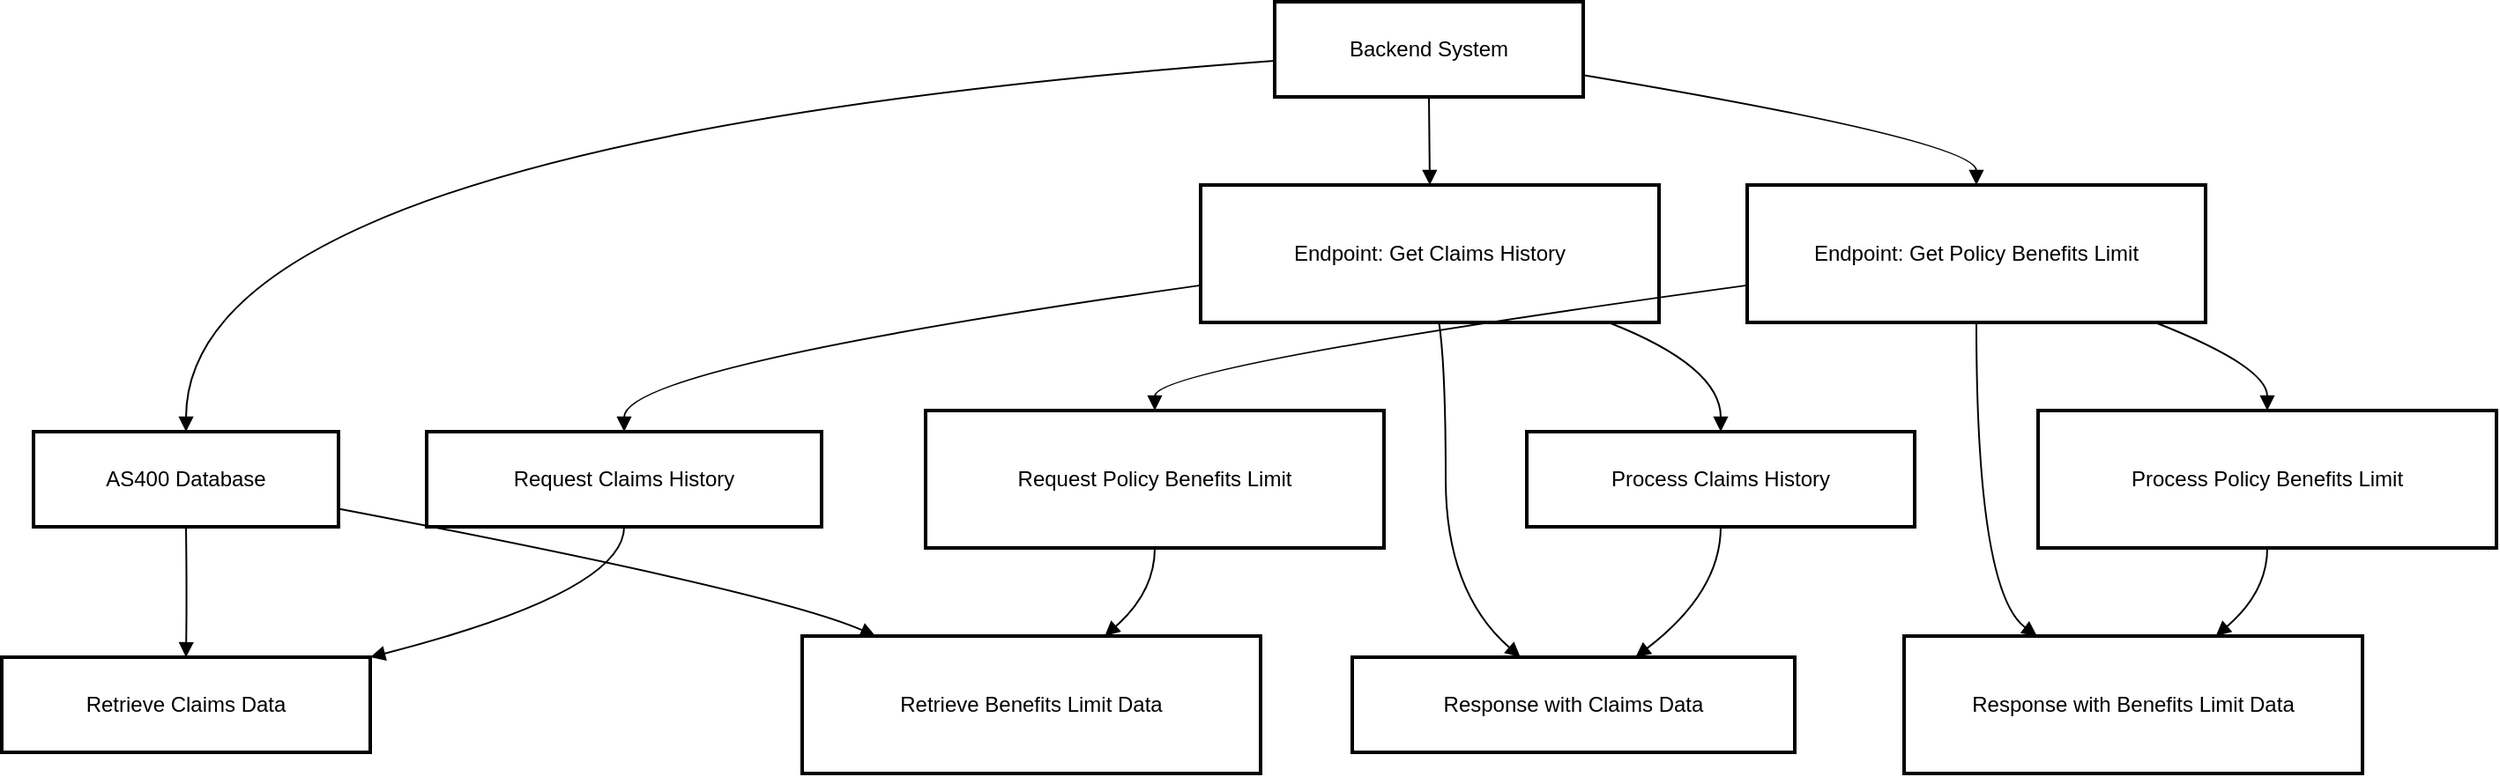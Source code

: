 <mxfile version="27.2.0">
  <diagram name="Page-1" id="hKu2iuEuKDsMJ-mG1Q1t">
    <mxGraphModel>
      <root>
        <mxCell id="0" />
        <mxCell id="1" parent="0" />
        <mxCell id="2" value="Backend System" style="whiteSpace=wrap;strokeWidth=2;" vertex="1" parent="1">
          <mxGeometry x="730" y="8" width="175" height="54" as="geometry" />
        </mxCell>
        <mxCell id="3" value="AS400 Database" style="whiteSpace=wrap;strokeWidth=2;" vertex="1" parent="1">
          <mxGeometry x="26" y="252" width="173" height="54" as="geometry" />
        </mxCell>
        <mxCell id="4" value="Endpoint: Get Claims History" style="whiteSpace=wrap;strokeWidth=2;" vertex="1" parent="1">
          <mxGeometry x="688" y="112" width="260" height="78" as="geometry" />
        </mxCell>
        <mxCell id="5" value="Endpoint: Get Policy Benefits Limit" style="whiteSpace=wrap;strokeWidth=2;" vertex="1" parent="1">
          <mxGeometry x="998" y="112" width="260" height="78" as="geometry" />
        </mxCell>
        <mxCell id="6" value="Request Claims History" style="whiteSpace=wrap;strokeWidth=2;" vertex="1" parent="1">
          <mxGeometry x="249" y="252" width="224" height="54" as="geometry" />
        </mxCell>
        <mxCell id="7" value="Process Claims History" style="whiteSpace=wrap;strokeWidth=2;" vertex="1" parent="1">
          <mxGeometry x="873" y="252" width="220" height="54" as="geometry" />
        </mxCell>
        <mxCell id="8" value="Response with Claims Data" style="whiteSpace=wrap;strokeWidth=2;" vertex="1" parent="1">
          <mxGeometry x="774" y="380" width="251" height="54" as="geometry" />
        </mxCell>
        <mxCell id="9" value="Request Policy Benefits Limit" style="whiteSpace=wrap;strokeWidth=2;" vertex="1" parent="1">
          <mxGeometry x="532" y="240" width="260" height="78" as="geometry" />
        </mxCell>
        <mxCell id="10" value="Process Policy Benefits Limit" style="whiteSpace=wrap;strokeWidth=2;" vertex="1" parent="1">
          <mxGeometry x="1163" y="240" width="260" height="78" as="geometry" />
        </mxCell>
        <mxCell id="11" value="Response with Benefits Limit Data" style="whiteSpace=wrap;strokeWidth=2;" vertex="1" parent="1">
          <mxGeometry x="1087" y="368" width="260" height="78" as="geometry" />
        </mxCell>
        <mxCell id="12" value="Retrieve Claims Data" style="whiteSpace=wrap;strokeWidth=2;" vertex="1" parent="1">
          <mxGeometry x="8" y="380" width="209" height="54" as="geometry" />
        </mxCell>
        <mxCell id="13" value="Retrieve Benefits Limit Data" style="whiteSpace=wrap;strokeWidth=2;" vertex="1" parent="1">
          <mxGeometry x="462" y="368" width="260" height="78" as="geometry" />
        </mxCell>
        <mxCell id="14" value="" style="curved=1;startArrow=none;endArrow=block;exitX=0;exitY=0.62;entryX=0.5;entryY=0;" edge="1" parent="1" source="2" target="3">
          <mxGeometry relative="1" as="geometry">
            <Array as="points">
              <mxPoint x="113" y="87" />
            </Array>
          </mxGeometry>
        </mxCell>
        <mxCell id="15" value="" style="curved=1;startArrow=none;endArrow=block;exitX=0.5;exitY=1;entryX=0.5;entryY=0;" edge="1" parent="1" source="2" target="4">
          <mxGeometry relative="1" as="geometry">
            <Array as="points" />
          </mxGeometry>
        </mxCell>
        <mxCell id="16" value="" style="curved=1;startArrow=none;endArrow=block;exitX=1;exitY=0.77;entryX=0.5;entryY=0;" edge="1" parent="1" source="2" target="5">
          <mxGeometry relative="1" as="geometry">
            <Array as="points">
              <mxPoint x="1128" y="87" />
            </Array>
          </mxGeometry>
        </mxCell>
        <mxCell id="17" value="" style="curved=1;startArrow=none;endArrow=block;exitX=0;exitY=0.73;entryX=0.5;entryY=0;" edge="1" parent="1" source="4" target="6">
          <mxGeometry relative="1" as="geometry">
            <Array as="points">
              <mxPoint x="361" y="215" />
            </Array>
          </mxGeometry>
        </mxCell>
        <mxCell id="18" value="" style="curved=1;startArrow=none;endArrow=block;exitX=0.89;exitY=1;entryX=0.5;entryY=0;" edge="1" parent="1" source="4" target="7">
          <mxGeometry relative="1" as="geometry">
            <Array as="points">
              <mxPoint x="983" y="215" />
            </Array>
          </mxGeometry>
        </mxCell>
        <mxCell id="19" value="" style="curved=1;startArrow=none;endArrow=block;exitX=0.52;exitY=1;entryX=0.38;entryY=0;" edge="1" parent="1" source="4" target="8">
          <mxGeometry relative="1" as="geometry">
            <Array as="points">
              <mxPoint x="827" y="215" />
              <mxPoint x="827" y="343" />
            </Array>
          </mxGeometry>
        </mxCell>
        <mxCell id="20" value="" style="curved=1;startArrow=none;endArrow=block;exitX=0;exitY=0.73;entryX=0.5;entryY=0;" edge="1" parent="1" source="5" target="9">
          <mxGeometry relative="1" as="geometry">
            <Array as="points">
              <mxPoint x="662" y="215" />
            </Array>
          </mxGeometry>
        </mxCell>
        <mxCell id="21" value="" style="curved=1;startArrow=none;endArrow=block;exitX=0.89;exitY=1;entryX=0.5;entryY=0;" edge="1" parent="1" source="5" target="10">
          <mxGeometry relative="1" as="geometry">
            <Array as="points">
              <mxPoint x="1293" y="215" />
            </Array>
          </mxGeometry>
        </mxCell>
        <mxCell id="22" value="" style="curved=1;startArrow=none;endArrow=block;exitX=0.5;exitY=1;entryX=0.29;entryY=0;" edge="1" parent="1" source="5" target="11">
          <mxGeometry relative="1" as="geometry">
            <Array as="points">
              <mxPoint x="1128" y="343" />
            </Array>
          </mxGeometry>
        </mxCell>
        <mxCell id="23" value="" style="curved=1;startArrow=none;endArrow=block;exitX=0.5;exitY=1;entryX=0.5;entryY=0;" edge="1" parent="1" source="3" target="12">
          <mxGeometry relative="1" as="geometry">
            <Array as="points">
              <mxPoint x="113" y="343" />
            </Array>
          </mxGeometry>
        </mxCell>
        <mxCell id="24" value="" style="curved=1;startArrow=none;endArrow=block;exitX=1;exitY=0.81;entryX=0.16;entryY=0;" edge="1" parent="1" source="3" target="13">
          <mxGeometry relative="1" as="geometry">
            <Array as="points">
              <mxPoint x="447" y="343" />
            </Array>
          </mxGeometry>
        </mxCell>
        <mxCell id="25" value="" style="curved=1;startArrow=none;endArrow=block;exitX=0.5;exitY=1;entryX=1;entryY=0;" edge="1" parent="1" source="6" target="12">
          <mxGeometry relative="1" as="geometry">
            <Array as="points">
              <mxPoint x="361" y="343" />
            </Array>
          </mxGeometry>
        </mxCell>
        <mxCell id="26" value="" style="curved=1;startArrow=none;endArrow=block;exitX=0.5;exitY=1;entryX=0.64;entryY=0;" edge="1" parent="1" source="7" target="8">
          <mxGeometry relative="1" as="geometry">
            <Array as="points">
              <mxPoint x="983" y="343" />
            </Array>
          </mxGeometry>
        </mxCell>
        <mxCell id="27" value="" style="curved=1;startArrow=none;endArrow=block;exitX=0.5;exitY=1;entryX=0.66;entryY=0;" edge="1" parent="1" source="9" target="13">
          <mxGeometry relative="1" as="geometry">
            <Array as="points">
              <mxPoint x="662" y="343" />
            </Array>
          </mxGeometry>
        </mxCell>
        <mxCell id="28" value="" style="curved=1;startArrow=none;endArrow=block;exitX=0.5;exitY=1;entryX=0.68;entryY=0;" edge="1" parent="1" source="10" target="11">
          <mxGeometry relative="1" as="geometry">
            <Array as="points">
              <mxPoint x="1293" y="343" />
            </Array>
          </mxGeometry>
        </mxCell>
      </root>
    </mxGraphModel>
  </diagram>
</mxfile>

